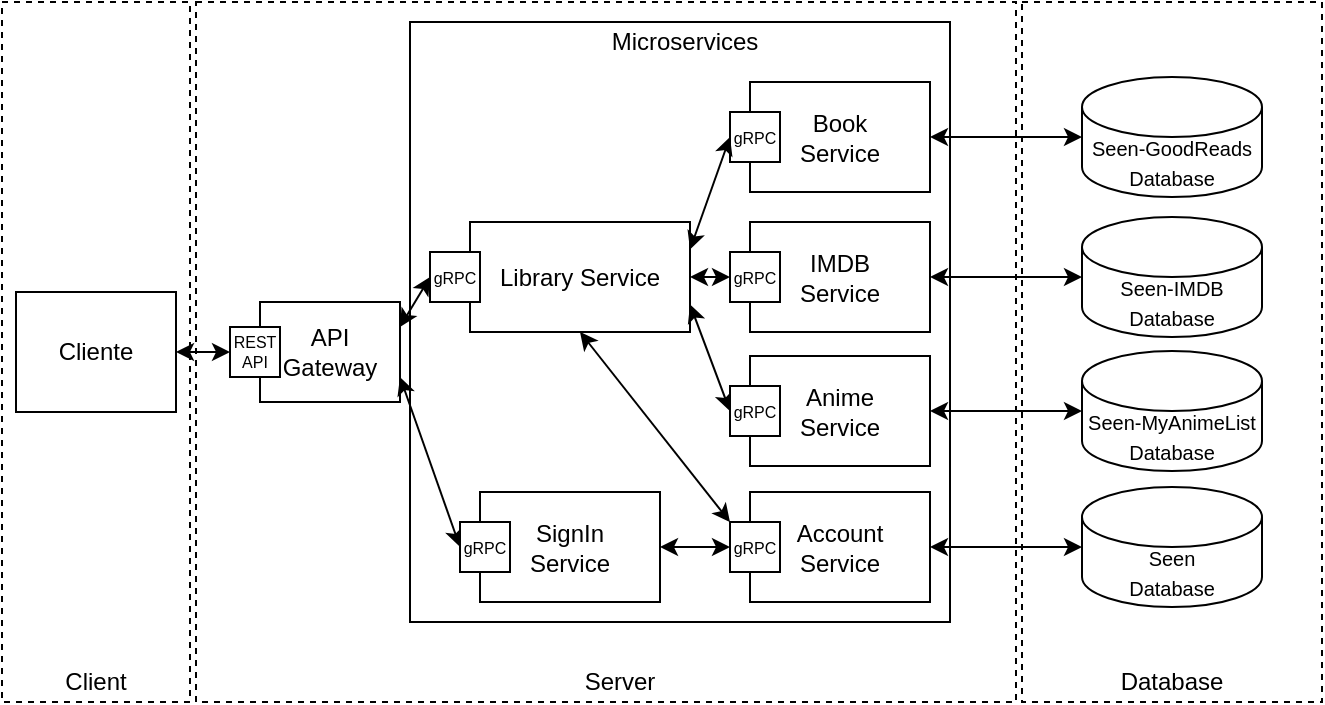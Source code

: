<mxfile version="14.4.8" type="device"><diagram id="pzcaLb88da6VexAs1_aC" name="Page-1"><mxGraphModel dx="1022" dy="-705" grid="1" gridSize="10" guides="1" tooltips="1" connect="1" arrows="1" fold="1" page="1" pageScale="1" pageWidth="827" pageHeight="1169" math="0" shadow="0"><root><mxCell id="0"/><mxCell id="1" parent="0"/><mxCell id="YoeQHAKXdlg0IQOAOjzS-1" value="" style="rounded=0;whiteSpace=wrap;html=1;dashed=1;fillColor=none;" vertex="1" parent="1"><mxGeometry x="137" y="1200" width="410" height="350" as="geometry"/></mxCell><mxCell id="YoeQHAKXdlg0IQOAOjzS-2" value="" style="rounded=0;whiteSpace=wrap;html=1;fillColor=none;" vertex="1" parent="1"><mxGeometry x="244" y="1210" width="270" height="300" as="geometry"/></mxCell><mxCell id="YoeQHAKXdlg0IQOAOjzS-3" value="" style="rounded=0;whiteSpace=wrap;html=1;dashed=1;fillColor=none;" vertex="1" parent="1"><mxGeometry x="40" y="1200" width="94" height="350" as="geometry"/></mxCell><mxCell id="YoeQHAKXdlg0IQOAOjzS-4" value="" style="rounded=0;whiteSpace=wrap;html=1;dashed=1;fillColor=none;" vertex="1" parent="1"><mxGeometry x="550" y="1200" width="150" height="350" as="geometry"/></mxCell><mxCell id="YoeQHAKXdlg0IQOAOjzS-5" value="Cliente" style="rounded=0;whiteSpace=wrap;html=1;" vertex="1" parent="1"><mxGeometry x="47" y="1345" width="80" height="60" as="geometry"/></mxCell><mxCell id="YoeQHAKXdlg0IQOAOjzS-6" value="API &lt;br&gt;Gateway" style="rounded=0;whiteSpace=wrap;html=1;" vertex="1" parent="1"><mxGeometry x="169" y="1350" width="70" height="50" as="geometry"/></mxCell><mxCell id="YoeQHAKXdlg0IQOAOjzS-7" value="&lt;div&gt;&lt;span style=&quot;font-size: 10px&quot;&gt;Seen-MyAnimeList Database&lt;/span&gt;&lt;/div&gt;" style="shape=cylinder3;whiteSpace=wrap;html=1;boundedLbl=1;backgroundOutline=1;size=15;align=center;" vertex="1" parent="1"><mxGeometry x="580" y="1374.5" width="90" height="60" as="geometry"/></mxCell><mxCell id="YoeQHAKXdlg0IQOAOjzS-8" value="Database" style="text;html=1;strokeColor=none;fillColor=none;align=center;verticalAlign=middle;whiteSpace=wrap;rounded=0;dashed=1;" vertex="1" parent="1"><mxGeometry x="605" y="1530" width="40" height="20" as="geometry"/></mxCell><mxCell id="YoeQHAKXdlg0IQOAOjzS-9" value="&lt;font style=&quot;font-size: 10px&quot;&gt;Seen&lt;br&gt;Database&lt;/font&gt;" style="shape=cylinder3;whiteSpace=wrap;html=1;boundedLbl=1;backgroundOutline=1;size=15;" vertex="1" parent="1"><mxGeometry x="580" y="1442.5" width="90" height="60" as="geometry"/></mxCell><mxCell id="YoeQHAKXdlg0IQOAOjzS-10" value="Microservices" style="text;html=1;strokeColor=none;fillColor=none;align=center;verticalAlign=middle;whiteSpace=wrap;rounded=0;" vertex="1" parent="1"><mxGeometry x="334" y="1210" width="95" height="20" as="geometry"/></mxCell><mxCell id="YoeQHAKXdlg0IQOAOjzS-11" value="Anime&lt;br&gt;Service" style="rounded=0;whiteSpace=wrap;html=1;fillColor=none;" vertex="1" parent="1"><mxGeometry x="414" y="1377" width="90" height="55" as="geometry"/></mxCell><mxCell id="YoeQHAKXdlg0IQOAOjzS-12" value="Account &lt;br&gt;Service" style="rounded=0;whiteSpace=wrap;html=1;fillColor=none;" vertex="1" parent="1"><mxGeometry x="414" y="1445" width="90" height="55" as="geometry"/></mxCell><mxCell id="YoeQHAKXdlg0IQOAOjzS-13" value="" style="endArrow=classic;startArrow=classic;html=1;entryX=0;entryY=0.5;entryDx=0;entryDy=0;entryPerimeter=0;exitX=1;exitY=0.5;exitDx=0;exitDy=0;" edge="1" parent="1" source="YoeQHAKXdlg0IQOAOjzS-11" target="YoeQHAKXdlg0IQOAOjzS-7"><mxGeometry width="50" height="50" relative="1" as="geometry"><mxPoint x="422" y="1475" as="sourcePoint"/><mxPoint x="472" y="1605" as="targetPoint"/></mxGeometry></mxCell><mxCell id="YoeQHAKXdlg0IQOAOjzS-14" value="" style="endArrow=classic;startArrow=classic;html=1;exitX=1;exitY=0.5;exitDx=0;exitDy=0;entryX=0;entryY=0.5;entryDx=0;entryDy=0;entryPerimeter=0;" edge="1" parent="1" source="YoeQHAKXdlg0IQOAOjzS-12" target="YoeQHAKXdlg0IQOAOjzS-9"><mxGeometry width="50" height="50" relative="1" as="geometry"><mxPoint x="422" y="1475" as="sourcePoint"/><mxPoint x="522" y="1425" as="targetPoint"/></mxGeometry></mxCell><mxCell id="YoeQHAKXdlg0IQOAOjzS-15" value="" style="endArrow=classic;startArrow=classic;html=1;exitX=1;exitY=0.5;exitDx=0;exitDy=0;entryX=0;entryY=0.5;entryDx=0;entryDy=0;" edge="1" parent="1" source="YoeQHAKXdlg0IQOAOjzS-5" target="YoeQHAKXdlg0IQOAOjzS-33"><mxGeometry width="50" height="50" relative="1" as="geometry"><mxPoint x="422" y="1475" as="sourcePoint"/><mxPoint x="189" y="1375" as="targetPoint"/></mxGeometry></mxCell><mxCell id="YoeQHAKXdlg0IQOAOjzS-16" value="" style="endArrow=classic;startArrow=classic;html=1;entryX=0;entryY=0.5;entryDx=0;entryDy=0;exitX=1;exitY=0.75;exitDx=0;exitDy=0;" edge="1" parent="1" source="YoeQHAKXdlg0IQOAOjzS-29" target="YoeQHAKXdlg0IQOAOjzS-31"><mxGeometry width="50" height="50" relative="1" as="geometry"><mxPoint x="299" y="1360" as="sourcePoint"/><mxPoint x="387.5" y="1404.5" as="targetPoint"/></mxGeometry></mxCell><mxCell id="YoeQHAKXdlg0IQOAOjzS-17" value="" style="endArrow=classic;startArrow=classic;html=1;exitX=1;exitY=0.75;exitDx=0;exitDy=0;entryX=0;entryY=0.5;entryDx=0;entryDy=0;" edge="1" parent="1" source="YoeQHAKXdlg0IQOAOjzS-6" target="YoeQHAKXdlg0IQOAOjzS-38"><mxGeometry width="50" height="50" relative="1" as="geometry"><mxPoint x="422" y="1475" as="sourcePoint"/><mxPoint x="384" y="1472.5" as="targetPoint"/></mxGeometry></mxCell><mxCell id="YoeQHAKXdlg0IQOAOjzS-18" value="Client" style="text;html=1;strokeColor=none;fillColor=none;align=center;verticalAlign=middle;whiteSpace=wrap;rounded=0;" vertex="1" parent="1"><mxGeometry x="67" y="1530" width="40" height="20" as="geometry"/></mxCell><mxCell id="YoeQHAKXdlg0IQOAOjzS-19" value="Server" style="text;html=1;strokeColor=none;fillColor=none;align=center;verticalAlign=middle;whiteSpace=wrap;rounded=0;" vertex="1" parent="1"><mxGeometry x="329" y="1530" width="40" height="20" as="geometry"/></mxCell><mxCell id="YoeQHAKXdlg0IQOAOjzS-20" value="IMDB&lt;br&gt;Service" style="rounded=0;whiteSpace=wrap;html=1;fillColor=none;" vertex="1" parent="1"><mxGeometry x="414" y="1310" width="90" height="55" as="geometry"/></mxCell><mxCell id="YoeQHAKXdlg0IQOAOjzS-21" value="Book &lt;br&gt;Service" style="rounded=0;whiteSpace=wrap;html=1;fillColor=none;" vertex="1" parent="1"><mxGeometry x="414" y="1240" width="90" height="55" as="geometry"/></mxCell><mxCell id="YoeQHAKXdlg0IQOAOjzS-22" value="&lt;h6&gt;&lt;span style=&quot;font-size: 8px ; font-weight: 400&quot;&gt;gRPC&lt;/span&gt;&lt;br&gt;&lt;/h6&gt;" style="whiteSpace=wrap;html=1;aspect=fixed;align=center;" vertex="1" parent="1"><mxGeometry x="404" y="1255" width="25" height="25" as="geometry"/></mxCell><mxCell id="YoeQHAKXdlg0IQOAOjzS-23" value="" style="endArrow=classic;startArrow=classic;html=1;entryX=0;entryY=0.5;entryDx=0;entryDy=0;exitX=1;exitY=0.5;exitDx=0;exitDy=0;" edge="1" parent="1" source="YoeQHAKXdlg0IQOAOjzS-29" target="YoeQHAKXdlg0IQOAOjzS-30"><mxGeometry width="50" height="50" relative="1" as="geometry"><mxPoint x="299" y="1350" as="sourcePoint"/><mxPoint x="387.5" y="1337.5" as="targetPoint"/></mxGeometry></mxCell><mxCell id="YoeQHAKXdlg0IQOAOjzS-24" value="" style="endArrow=classic;startArrow=classic;html=1;exitX=1;exitY=0.25;exitDx=0;exitDy=0;entryX=0;entryY=0.5;entryDx=0;entryDy=0;" edge="1" parent="1" source="YoeQHAKXdlg0IQOAOjzS-29" target="YoeQHAKXdlg0IQOAOjzS-22"><mxGeometry width="50" height="50" relative="1" as="geometry"><mxPoint x="414" y="1340" as="sourcePoint"/><mxPoint x="464" y="1290" as="targetPoint"/></mxGeometry></mxCell><mxCell id="YoeQHAKXdlg0IQOAOjzS-25" value="&lt;font style=&quot;font-size: 10px&quot;&gt;Seen-IMDB Database&lt;/font&gt;" style="shape=cylinder3;whiteSpace=wrap;html=1;boundedLbl=1;backgroundOutline=1;size=15;" vertex="1" parent="1"><mxGeometry x="580" y="1307.5" width="90" height="60" as="geometry"/></mxCell><mxCell id="YoeQHAKXdlg0IQOAOjzS-26" value="&lt;font style=&quot;font-size: 10px&quot;&gt;Seen-GoodReads Database&lt;/font&gt;" style="shape=cylinder3;whiteSpace=wrap;html=1;boundedLbl=1;backgroundOutline=1;size=15;" vertex="1" parent="1"><mxGeometry x="580" y="1237.5" width="90" height="60" as="geometry"/></mxCell><mxCell id="YoeQHAKXdlg0IQOAOjzS-27" value="" style="endArrow=classic;startArrow=classic;html=1;entryX=0;entryY=0.5;entryDx=0;entryDy=0;entryPerimeter=0;exitX=1;exitY=0.5;exitDx=0;exitDy=0;" edge="1" parent="1" source="YoeQHAKXdlg0IQOAOjzS-20" target="YoeQHAKXdlg0IQOAOjzS-25"><mxGeometry width="50" height="50" relative="1" as="geometry"><mxPoint x="505" y="1393.5" as="sourcePoint"/><mxPoint x="572" y="1393.5" as="targetPoint"/></mxGeometry></mxCell><mxCell id="YoeQHAKXdlg0IQOAOjzS-28" value="" style="endArrow=classic;startArrow=classic;html=1;entryX=0;entryY=0.5;entryDx=0;entryDy=0;entryPerimeter=0;exitX=1;exitY=0.5;exitDx=0;exitDy=0;" edge="1" parent="1" source="YoeQHAKXdlg0IQOAOjzS-21" target="YoeQHAKXdlg0IQOAOjzS-26"><mxGeometry width="50" height="50" relative="1" as="geometry"><mxPoint x="515" y="1403.5" as="sourcePoint"/><mxPoint x="582" y="1403.5" as="targetPoint"/></mxGeometry></mxCell><mxCell id="YoeQHAKXdlg0IQOAOjzS-29" value="Library Service" style="rounded=0;whiteSpace=wrap;html=1;fillColor=none;" vertex="1" parent="1"><mxGeometry x="274" y="1310" width="110" height="55" as="geometry"/></mxCell><mxCell id="YoeQHAKXdlg0IQOAOjzS-30" value="&lt;h6&gt;&lt;span style=&quot;font-size: 8px ; font-weight: 400&quot;&gt;gRPC&lt;/span&gt;&lt;br&gt;&lt;/h6&gt;" style="whiteSpace=wrap;html=1;aspect=fixed;align=center;" vertex="1" parent="1"><mxGeometry x="404" y="1325" width="25" height="25" as="geometry"/></mxCell><mxCell id="YoeQHAKXdlg0IQOAOjzS-31" value="&lt;h6&gt;&lt;span style=&quot;font-size: 8px ; font-weight: 400&quot;&gt;gRPC&lt;/span&gt;&lt;br&gt;&lt;/h6&gt;" style="whiteSpace=wrap;html=1;aspect=fixed;align=center;" vertex="1" parent="1"><mxGeometry x="404" y="1392" width="25" height="25" as="geometry"/></mxCell><mxCell id="YoeQHAKXdlg0IQOAOjzS-32" value="&lt;h6&gt;&lt;span style=&quot;font-size: 8px ; font-weight: 400&quot;&gt;gRPC&lt;/span&gt;&lt;br&gt;&lt;/h6&gt;" style="whiteSpace=wrap;html=1;aspect=fixed;align=center;" vertex="1" parent="1"><mxGeometry x="404" y="1460" width="25" height="25" as="geometry"/></mxCell><mxCell id="YoeQHAKXdlg0IQOAOjzS-33" value="&lt;h6&gt;&lt;font style=&quot;font-size: 8px ; line-height: 120% ; font-weight: normal&quot;&gt;REST API&lt;/font&gt;&lt;/h6&gt;" style="whiteSpace=wrap;html=1;aspect=fixed;align=center;" vertex="1" parent="1"><mxGeometry x="154" y="1362.5" width="25" height="25" as="geometry"/></mxCell><mxCell id="YoeQHAKXdlg0IQOAOjzS-34" value="&lt;h6&gt;&lt;font style=&quot;font-size: 8px ; line-height: 120% ; font-weight: normal&quot;&gt;gRPC&lt;/font&gt;&lt;/h6&gt;" style="whiteSpace=wrap;html=1;aspect=fixed;align=center;" vertex="1" parent="1"><mxGeometry x="254" y="1325" width="25" height="25" as="geometry"/></mxCell><mxCell id="YoeQHAKXdlg0IQOAOjzS-35" value="" style="endArrow=classic;startArrow=classic;html=1;exitX=1;exitY=0.25;exitDx=0;exitDy=0;entryX=0;entryY=0.5;entryDx=0;entryDy=0;" edge="1" parent="1" source="YoeQHAKXdlg0IQOAOjzS-6" target="YoeQHAKXdlg0IQOAOjzS-34"><mxGeometry width="50" height="50" relative="1" as="geometry"><mxPoint x="404" y="1380" as="sourcePoint"/><mxPoint x="454" y="1330" as="targetPoint"/></mxGeometry></mxCell><mxCell id="YoeQHAKXdlg0IQOAOjzS-36" value="" style="endArrow=classic;startArrow=classic;html=1;exitX=0.5;exitY=1;exitDx=0;exitDy=0;entryX=0;entryY=0;entryDx=0;entryDy=0;" edge="1" parent="1" source="YoeQHAKXdlg0IQOAOjzS-29" target="YoeQHAKXdlg0IQOAOjzS-32"><mxGeometry width="50" height="50" relative="1" as="geometry"><mxPoint x="390" y="1440" as="sourcePoint"/><mxPoint x="404" y="1460" as="targetPoint"/></mxGeometry></mxCell><mxCell id="YoeQHAKXdlg0IQOAOjzS-37" value="SignIn&lt;br&gt;Service" style="rounded=0;whiteSpace=wrap;html=1;fillColor=none;" vertex="1" parent="1"><mxGeometry x="279" y="1445" width="90" height="55" as="geometry"/></mxCell><mxCell id="YoeQHAKXdlg0IQOAOjzS-38" value="&lt;h6&gt;&lt;span style=&quot;font-size: 8px ; font-weight: 400&quot;&gt;gRPC&lt;/span&gt;&lt;br&gt;&lt;/h6&gt;" style="whiteSpace=wrap;html=1;aspect=fixed;align=center;" vertex="1" parent="1"><mxGeometry x="269" y="1460" width="25" height="25" as="geometry"/></mxCell><mxCell id="YoeQHAKXdlg0IQOAOjzS-39" value="" style="endArrow=classic;startArrow=classic;html=1;exitX=1;exitY=0.5;exitDx=0;exitDy=0;entryX=0;entryY=0.5;entryDx=0;entryDy=0;" edge="1" parent="1" source="YoeQHAKXdlg0IQOAOjzS-37" target="YoeQHAKXdlg0IQOAOjzS-32"><mxGeometry width="50" height="50" relative="1" as="geometry"><mxPoint x="339" y="1375" as="sourcePoint"/><mxPoint x="414" y="1470" as="targetPoint"/></mxGeometry></mxCell></root></mxGraphModel></diagram></mxfile>